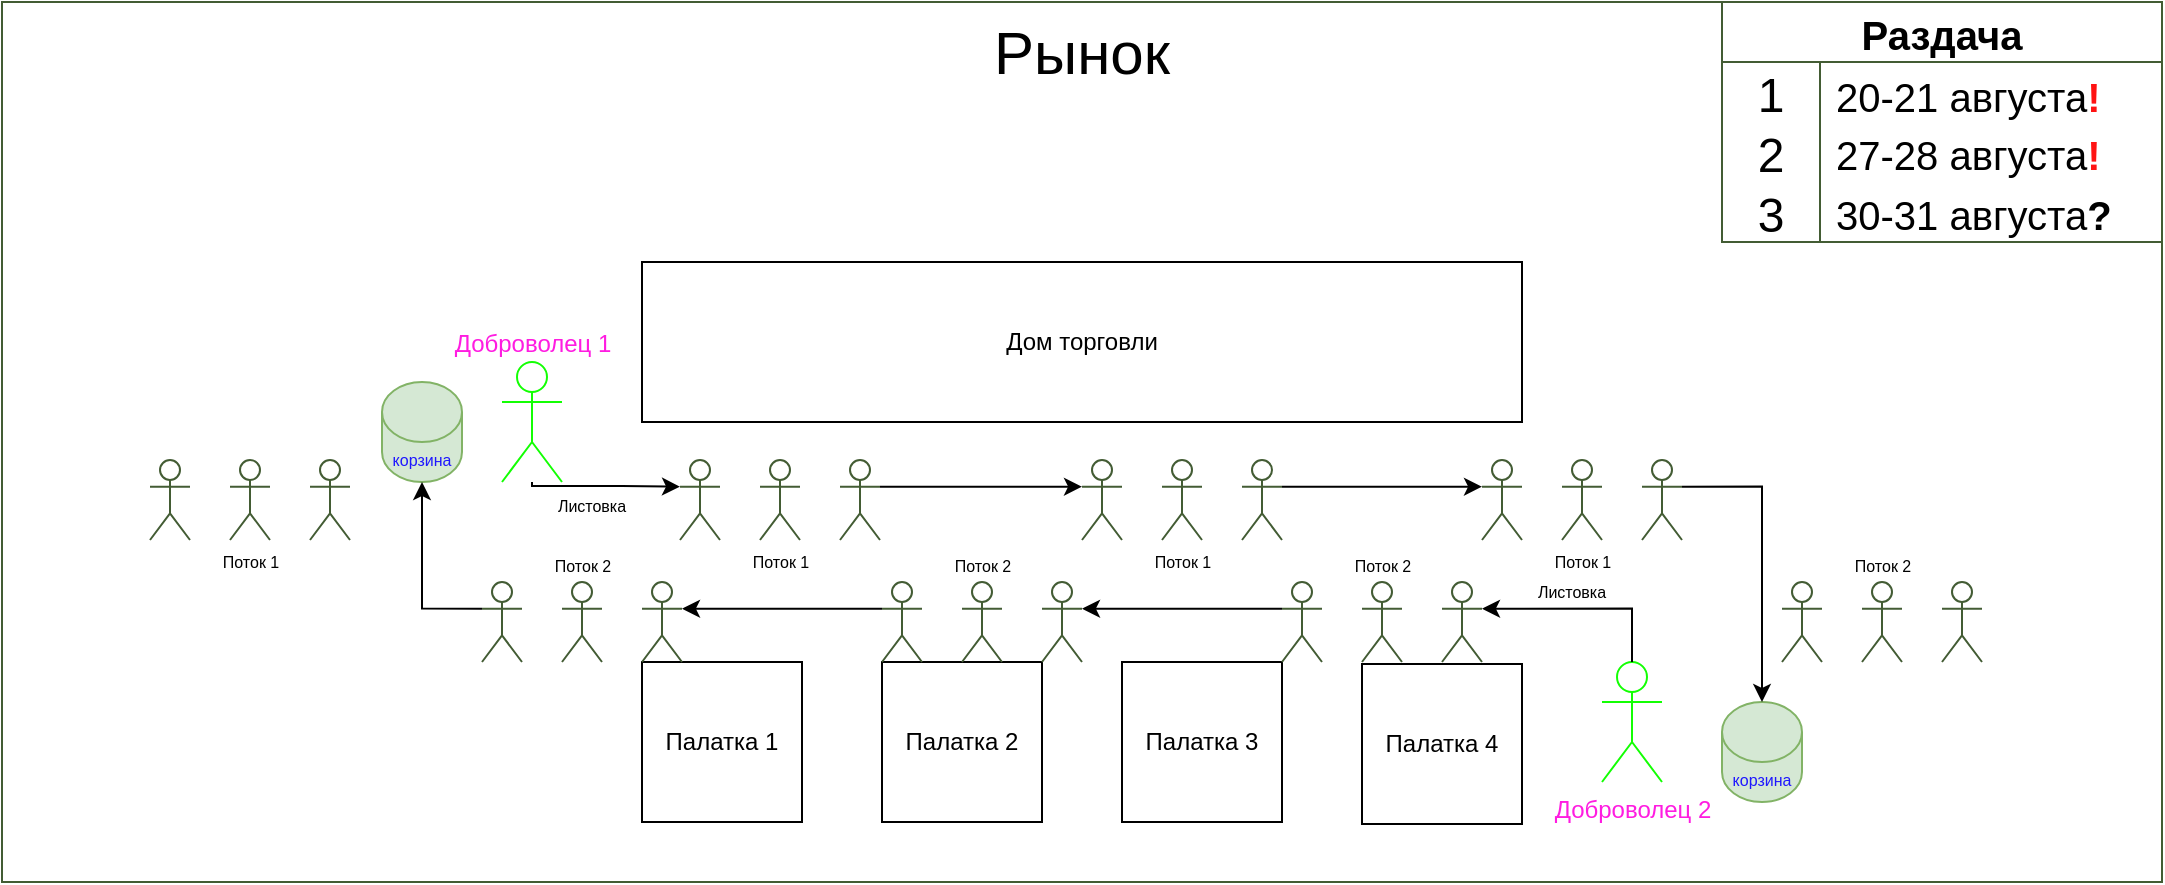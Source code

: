 <mxfile version="20.2.3" type="github">
  <diagram id="3K9vc3BtDxzqvROllSc2" name="Страница 1">
    <mxGraphModel dx="1552" dy="1037" grid="1" gridSize="10" guides="1" tooltips="1" connect="1" arrows="1" fold="1" page="0" pageScale="1" pageWidth="827" pageHeight="1169" math="0" shadow="0">
      <root>
        <mxCell id="0" />
        <mxCell id="1" parent="0" />
        <mxCell id="reoSKShQSHWTuMT2SeIZ-68" value="" style="rounded=0;whiteSpace=wrap;html=1;fontSize=8;strokeColor=#435C34;fillColor=#FFFFFF;" vertex="1" parent="1">
          <mxGeometry x="-120" y="-80" width="1080" height="440" as="geometry" />
        </mxCell>
        <mxCell id="reoSKShQSHWTuMT2SeIZ-1" value="Дом торговли" style="rounded=0;whiteSpace=wrap;html=1;" vertex="1" parent="1">
          <mxGeometry x="200" y="50" width="440" height="80" as="geometry" />
        </mxCell>
        <mxCell id="reoSKShQSHWTuMT2SeIZ-2" value="Палатка 1" style="rounded=0;whiteSpace=wrap;html=1;" vertex="1" parent="1">
          <mxGeometry x="200" y="250" width="80" height="80" as="geometry" />
        </mxCell>
        <mxCell id="reoSKShQSHWTuMT2SeIZ-3" value="Палатка 2" style="rounded=0;whiteSpace=wrap;html=1;" vertex="1" parent="1">
          <mxGeometry x="320" y="250" width="80" height="80" as="geometry" />
        </mxCell>
        <mxCell id="reoSKShQSHWTuMT2SeIZ-4" value="Палатка 3" style="rounded=0;whiteSpace=wrap;html=1;" vertex="1" parent="1">
          <mxGeometry x="440" y="250" width="80" height="80" as="geometry" />
        </mxCell>
        <mxCell id="reoSKShQSHWTuMT2SeIZ-5" value="Палатка 4" style="rounded=0;whiteSpace=wrap;html=1;" vertex="1" parent="1">
          <mxGeometry x="560" y="251" width="80" height="80" as="geometry" />
        </mxCell>
        <mxCell id="reoSKShQSHWTuMT2SeIZ-6" value="Доброволец 1" style="shape=umlActor;verticalLabelPosition=top;verticalAlign=bottom;html=1;outlineConnect=0;labelPosition=center;align=center;strokeColor=#13FF03;fontColor=#FF1CE1;" vertex="1" parent="1">
          <mxGeometry x="130" y="100" width="30" height="60" as="geometry" />
        </mxCell>
        <mxCell id="reoSKShQSHWTuMT2SeIZ-7" value="Доброволец 2" style="shape=umlActor;verticalLabelPosition=bottom;verticalAlign=top;html=1;outlineConnect=0;strokeColor=#13FF03;fontColor=#FF1CE1;" vertex="1" parent="1">
          <mxGeometry x="680" y="250" width="30" height="60" as="geometry" />
        </mxCell>
        <mxCell id="reoSKShQSHWTuMT2SeIZ-10" value="&lt;font color=&quot;#1f17ff&quot; style=&quot;font-size: 8px;&quot;&gt;корзина&lt;/font&gt;" style="shape=cylinder3;whiteSpace=wrap;html=1;boundedLbl=1;backgroundOutline=1;size=15;strokeColor=#82B366;fillColor=#D5E8D4;" vertex="1" parent="1">
          <mxGeometry x="740" y="270" width="40" height="50" as="geometry" />
        </mxCell>
        <mxCell id="reoSKShQSHWTuMT2SeIZ-11" value="&lt;font color=&quot;#1f17ff&quot; style=&quot;font-size: 8px;&quot;&gt;корзина&lt;/font&gt;" style="shape=cylinder3;whiteSpace=wrap;html=1;boundedLbl=1;backgroundOutline=1;size=15;strokeColor=#82B366;fillColor=#D5E8D4;" vertex="1" parent="1">
          <mxGeometry x="70" y="110" width="40" height="50" as="geometry" />
        </mxCell>
        <mxCell id="reoSKShQSHWTuMT2SeIZ-17" value="" style="group" vertex="1" connectable="0" parent="1">
          <mxGeometry x="219" y="149" width="100" height="40" as="geometry" />
        </mxCell>
        <mxCell id="reoSKShQSHWTuMT2SeIZ-12" value="" style="shape=umlActor;verticalLabelPosition=bottom;verticalAlign=top;html=1;outlineConnect=0;fontSize=8;strokeColor=#435C34;fillColor=#FFFFFF;" vertex="1" parent="reoSKShQSHWTuMT2SeIZ-17">
          <mxGeometry x="80" width="20" height="40" as="geometry" />
        </mxCell>
        <mxCell id="reoSKShQSHWTuMT2SeIZ-14" value="Поток 1" style="shape=umlActor;verticalLabelPosition=bottom;verticalAlign=top;html=1;outlineConnect=0;fontSize=8;strokeColor=#435C34;fillColor=#FFFFFF;" vertex="1" parent="reoSKShQSHWTuMT2SeIZ-17">
          <mxGeometry x="40" width="20" height="40" as="geometry" />
        </mxCell>
        <mxCell id="reoSKShQSHWTuMT2SeIZ-15" value="" style="shape=umlActor;verticalLabelPosition=bottom;verticalAlign=top;html=1;outlineConnect=0;fontSize=8;strokeColor=#435C34;fillColor=#FFFFFF;" vertex="1" parent="reoSKShQSHWTuMT2SeIZ-17">
          <mxGeometry width="20" height="40" as="geometry" />
        </mxCell>
        <mxCell id="reoSKShQSHWTuMT2SeIZ-50" style="edgeStyle=orthogonalEdgeStyle;rounded=0;orthogonalLoop=1;jettySize=auto;html=1;entryX=0;entryY=0.333;entryDx=0;entryDy=0;entryPerimeter=0;fontSize=8;" edge="1" parent="1" source="reoSKShQSHWTuMT2SeIZ-6" target="reoSKShQSHWTuMT2SeIZ-15">
          <mxGeometry relative="1" as="geometry">
            <Array as="points">
              <mxPoint x="145" y="162" />
              <mxPoint x="190" y="162" />
            </Array>
          </mxGeometry>
        </mxCell>
        <mxCell id="reoSKShQSHWTuMT2SeIZ-23" value="" style="group;labelPosition=right;verticalLabelPosition=middle;align=left;verticalAlign=middle;" vertex="1" connectable="0" parent="1">
          <mxGeometry x="520" y="210" width="100" height="40" as="geometry" />
        </mxCell>
        <mxCell id="reoSKShQSHWTuMT2SeIZ-19" value="" style="shape=umlActor;verticalLabelPosition=bottom;verticalAlign=top;html=1;outlineConnect=0;fontSize=8;strokeColor=#435C34;fillColor=#FFFFFF;" vertex="1" parent="reoSKShQSHWTuMT2SeIZ-23">
          <mxGeometry x="80" width="20" height="40" as="geometry" />
        </mxCell>
        <mxCell id="reoSKShQSHWTuMT2SeIZ-20" value="Поток 2" style="shape=umlActor;verticalLabelPosition=top;verticalAlign=bottom;html=1;outlineConnect=0;fontSize=8;strokeColor=#435C34;fillColor=#FFFFFF;labelPosition=center;align=center;" vertex="1" parent="reoSKShQSHWTuMT2SeIZ-23">
          <mxGeometry x="40" width="20" height="40" as="geometry" />
        </mxCell>
        <mxCell id="reoSKShQSHWTuMT2SeIZ-21" value="" style="shape=umlActor;verticalLabelPosition=bottom;verticalAlign=top;html=1;outlineConnect=0;fontSize=8;strokeColor=#435C34;fillColor=#FFFFFF;" vertex="1" parent="reoSKShQSHWTuMT2SeIZ-23">
          <mxGeometry width="20" height="40" as="geometry" />
        </mxCell>
        <mxCell id="reoSKShQSHWTuMT2SeIZ-40" style="edgeStyle=orthogonalEdgeStyle;rounded=0;orthogonalLoop=1;jettySize=auto;html=1;exitX=0.5;exitY=0;exitDx=0;exitDy=0;exitPerimeter=0;entryX=1;entryY=0.333;entryDx=0;entryDy=0;entryPerimeter=0;fontSize=8;" edge="1" parent="1" source="reoSKShQSHWTuMT2SeIZ-7" target="reoSKShQSHWTuMT2SeIZ-19">
          <mxGeometry relative="1" as="geometry" />
        </mxCell>
        <mxCell id="reoSKShQSHWTuMT2SeIZ-26" value="Листовка" style="text;html=1;strokeColor=none;fillColor=none;align=center;verticalAlign=middle;whiteSpace=wrap;rounded=0;fontSize=8;" vertex="1" parent="1">
          <mxGeometry x="640" y="210" width="50" height="10" as="geometry" />
        </mxCell>
        <mxCell id="reoSKShQSHWTuMT2SeIZ-27" value="" style="group;labelPosition=right;verticalLabelPosition=middle;align=left;verticalAlign=middle;" vertex="1" connectable="0" parent="1">
          <mxGeometry x="320" y="210" width="100" height="40" as="geometry" />
        </mxCell>
        <mxCell id="reoSKShQSHWTuMT2SeIZ-28" value="" style="shape=umlActor;verticalLabelPosition=bottom;verticalAlign=top;html=1;outlineConnect=0;fontSize=8;strokeColor=#435C34;fillColor=#FFFFFF;" vertex="1" parent="reoSKShQSHWTuMT2SeIZ-27">
          <mxGeometry x="80" width="20" height="40" as="geometry" />
        </mxCell>
        <mxCell id="reoSKShQSHWTuMT2SeIZ-29" value="Поток 2" style="shape=umlActor;verticalLabelPosition=top;verticalAlign=bottom;html=1;outlineConnect=0;fontSize=8;strokeColor=#435C34;fillColor=#FFFFFF;labelPosition=center;align=center;" vertex="1" parent="reoSKShQSHWTuMT2SeIZ-27">
          <mxGeometry x="40" width="20" height="40" as="geometry" />
        </mxCell>
        <mxCell id="reoSKShQSHWTuMT2SeIZ-30" value="" style="shape=umlActor;verticalLabelPosition=bottom;verticalAlign=top;html=1;outlineConnect=0;fontSize=8;strokeColor=#435C34;fillColor=#FFFFFF;" vertex="1" parent="reoSKShQSHWTuMT2SeIZ-27">
          <mxGeometry width="20" height="40" as="geometry" />
        </mxCell>
        <mxCell id="reoSKShQSHWTuMT2SeIZ-33" value="" style="group;labelPosition=right;verticalLabelPosition=middle;align=left;verticalAlign=middle;" vertex="1" connectable="0" parent="1">
          <mxGeometry x="120" y="210" width="100" height="40" as="geometry" />
        </mxCell>
        <mxCell id="reoSKShQSHWTuMT2SeIZ-34" value="" style="shape=umlActor;verticalLabelPosition=bottom;verticalAlign=top;html=1;outlineConnect=0;fontSize=8;strokeColor=#435C34;fillColor=#FFFFFF;" vertex="1" parent="reoSKShQSHWTuMT2SeIZ-33">
          <mxGeometry x="80" width="20" height="40" as="geometry" />
        </mxCell>
        <mxCell id="reoSKShQSHWTuMT2SeIZ-35" value="Поток 2" style="shape=umlActor;verticalLabelPosition=top;verticalAlign=bottom;html=1;outlineConnect=0;fontSize=8;strokeColor=#435C34;fillColor=#FFFFFF;labelPosition=center;align=center;" vertex="1" parent="reoSKShQSHWTuMT2SeIZ-33">
          <mxGeometry x="40" width="20" height="40" as="geometry" />
        </mxCell>
        <mxCell id="reoSKShQSHWTuMT2SeIZ-36" value="" style="shape=umlActor;verticalLabelPosition=bottom;verticalAlign=top;html=1;outlineConnect=0;fontSize=8;strokeColor=#435C34;fillColor=#FFFFFF;" vertex="1" parent="reoSKShQSHWTuMT2SeIZ-33">
          <mxGeometry width="20" height="40" as="geometry" />
        </mxCell>
        <mxCell id="reoSKShQSHWTuMT2SeIZ-37" style="edgeStyle=orthogonalEdgeStyle;rounded=0;orthogonalLoop=1;jettySize=auto;html=1;exitX=0;exitY=0.333;exitDx=0;exitDy=0;exitPerimeter=0;entryX=1;entryY=0.333;entryDx=0;entryDy=0;entryPerimeter=0;fontSize=8;" edge="1" parent="1" source="reoSKShQSHWTuMT2SeIZ-30" target="reoSKShQSHWTuMT2SeIZ-34">
          <mxGeometry relative="1" as="geometry" />
        </mxCell>
        <mxCell id="reoSKShQSHWTuMT2SeIZ-38" style="edgeStyle=orthogonalEdgeStyle;rounded=0;orthogonalLoop=1;jettySize=auto;html=1;exitX=0;exitY=0.333;exitDx=0;exitDy=0;exitPerimeter=0;entryX=1;entryY=0.333;entryDx=0;entryDy=0;entryPerimeter=0;fontSize=8;" edge="1" parent="1" source="reoSKShQSHWTuMT2SeIZ-21" target="reoSKShQSHWTuMT2SeIZ-28">
          <mxGeometry relative="1" as="geometry" />
        </mxCell>
        <mxCell id="reoSKShQSHWTuMT2SeIZ-41" style="edgeStyle=orthogonalEdgeStyle;rounded=0;orthogonalLoop=1;jettySize=auto;html=1;exitX=0;exitY=0.333;exitDx=0;exitDy=0;exitPerimeter=0;entryX=0.5;entryY=1;entryDx=0;entryDy=0;entryPerimeter=0;fontSize=8;" edge="1" parent="1" source="reoSKShQSHWTuMT2SeIZ-36" target="reoSKShQSHWTuMT2SeIZ-11">
          <mxGeometry relative="1" as="geometry" />
        </mxCell>
        <mxCell id="reoSKShQSHWTuMT2SeIZ-42" value="" style="group" vertex="1" connectable="0" parent="1">
          <mxGeometry x="420" y="149" width="100" height="40" as="geometry" />
        </mxCell>
        <mxCell id="reoSKShQSHWTuMT2SeIZ-43" value="" style="shape=umlActor;verticalLabelPosition=bottom;verticalAlign=top;html=1;outlineConnect=0;fontSize=8;strokeColor=#435C34;fillColor=#FFFFFF;" vertex="1" parent="reoSKShQSHWTuMT2SeIZ-42">
          <mxGeometry x="80" width="20" height="40" as="geometry" />
        </mxCell>
        <mxCell id="reoSKShQSHWTuMT2SeIZ-44" value="Поток 1" style="shape=umlActor;verticalLabelPosition=bottom;verticalAlign=top;html=1;outlineConnect=0;fontSize=8;strokeColor=#435C34;fillColor=#FFFFFF;" vertex="1" parent="reoSKShQSHWTuMT2SeIZ-42">
          <mxGeometry x="40" width="20" height="40" as="geometry" />
        </mxCell>
        <mxCell id="reoSKShQSHWTuMT2SeIZ-45" value="" style="shape=umlActor;verticalLabelPosition=bottom;verticalAlign=top;html=1;outlineConnect=0;fontSize=8;strokeColor=#435C34;fillColor=#FFFFFF;" vertex="1" parent="reoSKShQSHWTuMT2SeIZ-42">
          <mxGeometry width="20" height="40" as="geometry" />
        </mxCell>
        <mxCell id="reoSKShQSHWTuMT2SeIZ-46" value="" style="group" vertex="1" connectable="0" parent="1">
          <mxGeometry x="620" y="149" width="100" height="40" as="geometry" />
        </mxCell>
        <mxCell id="reoSKShQSHWTuMT2SeIZ-47" value="" style="shape=umlActor;verticalLabelPosition=bottom;verticalAlign=top;html=1;outlineConnect=0;fontSize=8;strokeColor=#435C34;fillColor=#FFFFFF;" vertex="1" parent="reoSKShQSHWTuMT2SeIZ-46">
          <mxGeometry x="80" width="20" height="40" as="geometry" />
        </mxCell>
        <mxCell id="reoSKShQSHWTuMT2SeIZ-48" value="Поток 1" style="shape=umlActor;verticalLabelPosition=bottom;verticalAlign=top;html=1;outlineConnect=0;fontSize=8;strokeColor=#435C34;fillColor=#FFFFFF;" vertex="1" parent="reoSKShQSHWTuMT2SeIZ-46">
          <mxGeometry x="40" width="20" height="40" as="geometry" />
        </mxCell>
        <mxCell id="reoSKShQSHWTuMT2SeIZ-49" value="" style="shape=umlActor;verticalLabelPosition=bottom;verticalAlign=top;html=1;outlineConnect=0;fontSize=8;strokeColor=#435C34;fillColor=#FFFFFF;" vertex="1" parent="reoSKShQSHWTuMT2SeIZ-46">
          <mxGeometry width="20" height="40" as="geometry" />
        </mxCell>
        <mxCell id="reoSKShQSHWTuMT2SeIZ-51" value="Листовка" style="text;html=1;strokeColor=none;fillColor=none;align=center;verticalAlign=middle;whiteSpace=wrap;rounded=0;fontSize=8;" vertex="1" parent="1">
          <mxGeometry x="150" y="167" width="50" height="10" as="geometry" />
        </mxCell>
        <mxCell id="reoSKShQSHWTuMT2SeIZ-52" style="edgeStyle=orthogonalEdgeStyle;rounded=0;orthogonalLoop=1;jettySize=auto;html=1;exitX=1;exitY=0.333;exitDx=0;exitDy=0;exitPerimeter=0;entryX=0;entryY=0.333;entryDx=0;entryDy=0;entryPerimeter=0;fontSize=8;" edge="1" parent="1" source="reoSKShQSHWTuMT2SeIZ-12" target="reoSKShQSHWTuMT2SeIZ-45">
          <mxGeometry relative="1" as="geometry" />
        </mxCell>
        <mxCell id="reoSKShQSHWTuMT2SeIZ-53" style="edgeStyle=orthogonalEdgeStyle;rounded=0;orthogonalLoop=1;jettySize=auto;html=1;exitX=1;exitY=0.333;exitDx=0;exitDy=0;exitPerimeter=0;entryX=0;entryY=0.333;entryDx=0;entryDy=0;entryPerimeter=0;fontSize=8;" edge="1" parent="1" source="reoSKShQSHWTuMT2SeIZ-43" target="reoSKShQSHWTuMT2SeIZ-49">
          <mxGeometry relative="1" as="geometry" />
        </mxCell>
        <mxCell id="reoSKShQSHWTuMT2SeIZ-54" style="edgeStyle=orthogonalEdgeStyle;rounded=0;orthogonalLoop=1;jettySize=auto;html=1;exitX=1;exitY=0.333;exitDx=0;exitDy=0;exitPerimeter=0;entryX=0.5;entryY=0;entryDx=0;entryDy=0;entryPerimeter=0;fontSize=8;" edge="1" parent="1" source="reoSKShQSHWTuMT2SeIZ-47" target="reoSKShQSHWTuMT2SeIZ-10">
          <mxGeometry relative="1" as="geometry" />
        </mxCell>
        <mxCell id="reoSKShQSHWTuMT2SeIZ-55" value="" style="group" vertex="1" connectable="0" parent="1">
          <mxGeometry x="-46" y="149" width="100" height="40" as="geometry" />
        </mxCell>
        <mxCell id="reoSKShQSHWTuMT2SeIZ-56" value="" style="shape=umlActor;verticalLabelPosition=bottom;verticalAlign=top;html=1;outlineConnect=0;fontSize=8;strokeColor=#435C34;fillColor=#FFFFFF;" vertex="1" parent="reoSKShQSHWTuMT2SeIZ-55">
          <mxGeometry x="80" width="20" height="40" as="geometry" />
        </mxCell>
        <mxCell id="reoSKShQSHWTuMT2SeIZ-57" value="Поток 1" style="shape=umlActor;verticalLabelPosition=bottom;verticalAlign=top;html=1;outlineConnect=0;fontSize=8;strokeColor=#435C34;fillColor=#FFFFFF;" vertex="1" parent="reoSKShQSHWTuMT2SeIZ-55">
          <mxGeometry x="40" width="20" height="40" as="geometry" />
        </mxCell>
        <mxCell id="reoSKShQSHWTuMT2SeIZ-58" value="" style="shape=umlActor;verticalLabelPosition=bottom;verticalAlign=top;html=1;outlineConnect=0;fontSize=8;strokeColor=#435C34;fillColor=#FFFFFF;" vertex="1" parent="reoSKShQSHWTuMT2SeIZ-55">
          <mxGeometry width="20" height="40" as="geometry" />
        </mxCell>
        <mxCell id="reoSKShQSHWTuMT2SeIZ-59" value="" style="group;labelPosition=right;verticalLabelPosition=middle;align=left;verticalAlign=middle;" vertex="1" connectable="0" parent="1">
          <mxGeometry x="770" y="210" width="100" height="40" as="geometry" />
        </mxCell>
        <mxCell id="reoSKShQSHWTuMT2SeIZ-60" value="" style="shape=umlActor;verticalLabelPosition=bottom;verticalAlign=top;html=1;outlineConnect=0;fontSize=8;strokeColor=#435C34;fillColor=#FFFFFF;" vertex="1" parent="reoSKShQSHWTuMT2SeIZ-59">
          <mxGeometry x="80" width="20" height="40" as="geometry" />
        </mxCell>
        <mxCell id="reoSKShQSHWTuMT2SeIZ-61" value="Поток 2" style="shape=umlActor;verticalLabelPosition=top;verticalAlign=bottom;html=1;outlineConnect=0;fontSize=8;strokeColor=#435C34;fillColor=#FFFFFF;labelPosition=center;align=center;" vertex="1" parent="reoSKShQSHWTuMT2SeIZ-59">
          <mxGeometry x="40" width="20" height="40" as="geometry" />
        </mxCell>
        <mxCell id="reoSKShQSHWTuMT2SeIZ-62" value="" style="shape=umlActor;verticalLabelPosition=bottom;verticalAlign=top;html=1;outlineConnect=0;fontSize=8;strokeColor=#435C34;fillColor=#FFFFFF;" vertex="1" parent="reoSKShQSHWTuMT2SeIZ-59">
          <mxGeometry width="20" height="40" as="geometry" />
        </mxCell>
        <mxCell id="reoSKShQSHWTuMT2SeIZ-73" value="&lt;font style=&quot;font-size: 30px;&quot;&gt;Рынок&lt;/font&gt;" style="text;html=1;strokeColor=none;fillColor=none;align=center;verticalAlign=middle;whiteSpace=wrap;rounded=0;fontSize=8;" vertex="1" parent="1">
          <mxGeometry x="-120" y="-80" width="1080" height="50" as="geometry" />
        </mxCell>
        <mxCell id="reoSKShQSHWTuMT2SeIZ-74" value="Раздача" style="shape=table;startSize=30;container=1;collapsible=0;childLayout=tableLayout;fixedRows=1;rowLines=0;fontStyle=1;fontSize=20;strokeColor=#435C34;fillColor=#FFFFFF;" vertex="1" parent="1">
          <mxGeometry x="740" y="-80" width="220" height="120" as="geometry" />
        </mxCell>
        <mxCell id="reoSKShQSHWTuMT2SeIZ-75" value="" style="shape=tableRow;horizontal=0;startSize=0;swimlaneHead=0;swimlaneBody=0;top=0;left=0;bottom=0;right=0;collapsible=0;dropTarget=0;fillColor=none;points=[[0,0.5],[1,0.5]];portConstraint=eastwest;fontSize=30;strokeColor=#435C34;" vertex="1" parent="reoSKShQSHWTuMT2SeIZ-74">
          <mxGeometry y="30" width="220" height="30" as="geometry" />
        </mxCell>
        <mxCell id="reoSKShQSHWTuMT2SeIZ-76" value="1" style="shape=partialRectangle;html=1;whiteSpace=wrap;connectable=0;fillColor=none;top=0;left=0;bottom=0;right=0;overflow=hidden;pointerEvents=1;fontSize=24;strokeColor=#435C34;" vertex="1" parent="reoSKShQSHWTuMT2SeIZ-75">
          <mxGeometry width="49" height="30" as="geometry">
            <mxRectangle width="49" height="30" as="alternateBounds" />
          </mxGeometry>
        </mxCell>
        <mxCell id="reoSKShQSHWTuMT2SeIZ-77" value="&lt;font style=&quot;font-size: 20px;&quot;&gt;20-21 августа&lt;b&gt;&lt;font color=&quot;#ff1212&quot;&gt;!&lt;/font&gt;&lt;/b&gt;&lt;/font&gt;" style="shape=partialRectangle;html=1;whiteSpace=wrap;connectable=0;fillColor=none;top=0;left=0;bottom=0;right=0;align=left;spacingLeft=6;overflow=hidden;fontSize=24;strokeColor=#435C34;" vertex="1" parent="reoSKShQSHWTuMT2SeIZ-75">
          <mxGeometry x="49" width="171" height="30" as="geometry">
            <mxRectangle width="171" height="30" as="alternateBounds" />
          </mxGeometry>
        </mxCell>
        <mxCell id="reoSKShQSHWTuMT2SeIZ-78" value="" style="shape=tableRow;horizontal=0;startSize=0;swimlaneHead=0;swimlaneBody=0;top=0;left=0;bottom=0;right=0;collapsible=0;dropTarget=0;fillColor=none;points=[[0,0.5],[1,0.5]];portConstraint=eastwest;fontSize=30;strokeColor=#435C34;" vertex="1" parent="reoSKShQSHWTuMT2SeIZ-74">
          <mxGeometry y="60" width="220" height="30" as="geometry" />
        </mxCell>
        <mxCell id="reoSKShQSHWTuMT2SeIZ-79" value="2" style="shape=partialRectangle;html=1;whiteSpace=wrap;connectable=0;fillColor=none;top=0;left=0;bottom=0;right=0;overflow=hidden;fontSize=24;strokeColor=#435C34;" vertex="1" parent="reoSKShQSHWTuMT2SeIZ-78">
          <mxGeometry width="49" height="30" as="geometry">
            <mxRectangle width="49" height="30" as="alternateBounds" />
          </mxGeometry>
        </mxCell>
        <mxCell id="reoSKShQSHWTuMT2SeIZ-80" value="&lt;font style=&quot;font-size: 20px;&quot;&gt;27-28 августа&lt;b&gt;&lt;font color=&quot;#ff1414&quot;&gt;!&lt;/font&gt;&lt;/b&gt;&lt;/font&gt;" style="shape=partialRectangle;html=1;whiteSpace=wrap;connectable=0;fillColor=none;top=0;left=0;bottom=0;right=0;align=left;spacingLeft=6;overflow=hidden;fontSize=24;strokeColor=#435C34;verticalAlign=bottom;" vertex="1" parent="reoSKShQSHWTuMT2SeIZ-78">
          <mxGeometry x="49" width="171" height="30" as="geometry">
            <mxRectangle width="171" height="30" as="alternateBounds" />
          </mxGeometry>
        </mxCell>
        <mxCell id="reoSKShQSHWTuMT2SeIZ-84" value="" style="shape=tableRow;horizontal=0;startSize=0;swimlaneHead=0;swimlaneBody=0;top=0;left=0;bottom=0;right=0;collapsible=0;dropTarget=0;fillColor=none;points=[[0,0.5],[1,0.5]];portConstraint=eastwest;fontSize=30;strokeColor=#435C34;" vertex="1" parent="reoSKShQSHWTuMT2SeIZ-74">
          <mxGeometry y="90" width="220" height="30" as="geometry" />
        </mxCell>
        <mxCell id="reoSKShQSHWTuMT2SeIZ-85" value="3" style="shape=partialRectangle;html=1;whiteSpace=wrap;connectable=0;fillColor=none;top=0;left=0;bottom=0;right=0;overflow=hidden;fontSize=24;strokeColor=#435C34;" vertex="1" parent="reoSKShQSHWTuMT2SeIZ-84">
          <mxGeometry width="49" height="30" as="geometry">
            <mxRectangle width="49" height="30" as="alternateBounds" />
          </mxGeometry>
        </mxCell>
        <mxCell id="reoSKShQSHWTuMT2SeIZ-86" value="&lt;font style=&quot;font-size: 20px;&quot;&gt;30-31 августа&lt;b&gt;?&lt;/b&gt;&lt;/font&gt;" style="shape=partialRectangle;html=1;whiteSpace=wrap;connectable=0;fillColor=none;top=0;left=0;bottom=0;right=0;align=left;spacingLeft=6;overflow=hidden;fontSize=24;strokeColor=#435C34;verticalAlign=bottom;" vertex="1" parent="reoSKShQSHWTuMT2SeIZ-84">
          <mxGeometry x="49" width="171" height="30" as="geometry">
            <mxRectangle width="171" height="30" as="alternateBounds" />
          </mxGeometry>
        </mxCell>
      </root>
    </mxGraphModel>
  </diagram>
</mxfile>
